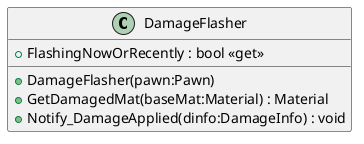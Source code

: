 @startuml
class DamageFlasher {
    + FlashingNowOrRecently : bool <<get>>
    + DamageFlasher(pawn:Pawn)
    + GetDamagedMat(baseMat:Material) : Material
    + Notify_DamageApplied(dinfo:DamageInfo) : void
}
@enduml
